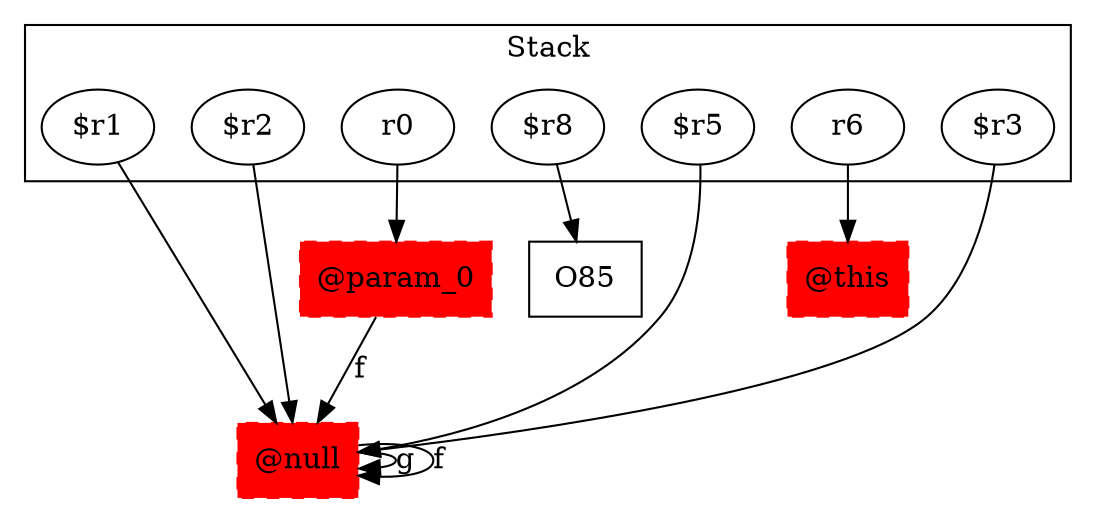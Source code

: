 digraph sample {
  rankDir="LR";
  subgraph cluster_0 {
    label="Stack"
    "$r1"; "$r2"; "r0"; "$r8"; "$r5"; "r6"; "$r3"; 
  }
  "$r1" -> { "@null"[shape=box]};
  "$r2" -> { "@null"[shape=box]};
  "r0" -> { "@param_0"[shape=box]};
  "$r8" -> { O85[shape=box]};
  "$r5" -> { "@null"[shape=box]};
  "r6" -> { "@this"[shape=box]};
  "$r3" -> { "@null"[shape=box]};
  "@null" -> "@null"[label="g", weight="0.2"]
  "@null" -> "@null"[label="f", weight="0.2"]
  "@null"[shape=box, style="filled,dashed"];
  "@this"[shape=box, style="filled,dashed"];
  "@param_0" -> "@null"[label="f", weight="0.2"]
  "@param_0"[shape=box, style="filled,dashed"];
  "@null"[color="red"];
  "@this"[color="red"];
  "@param_0"[color="red"];
}
